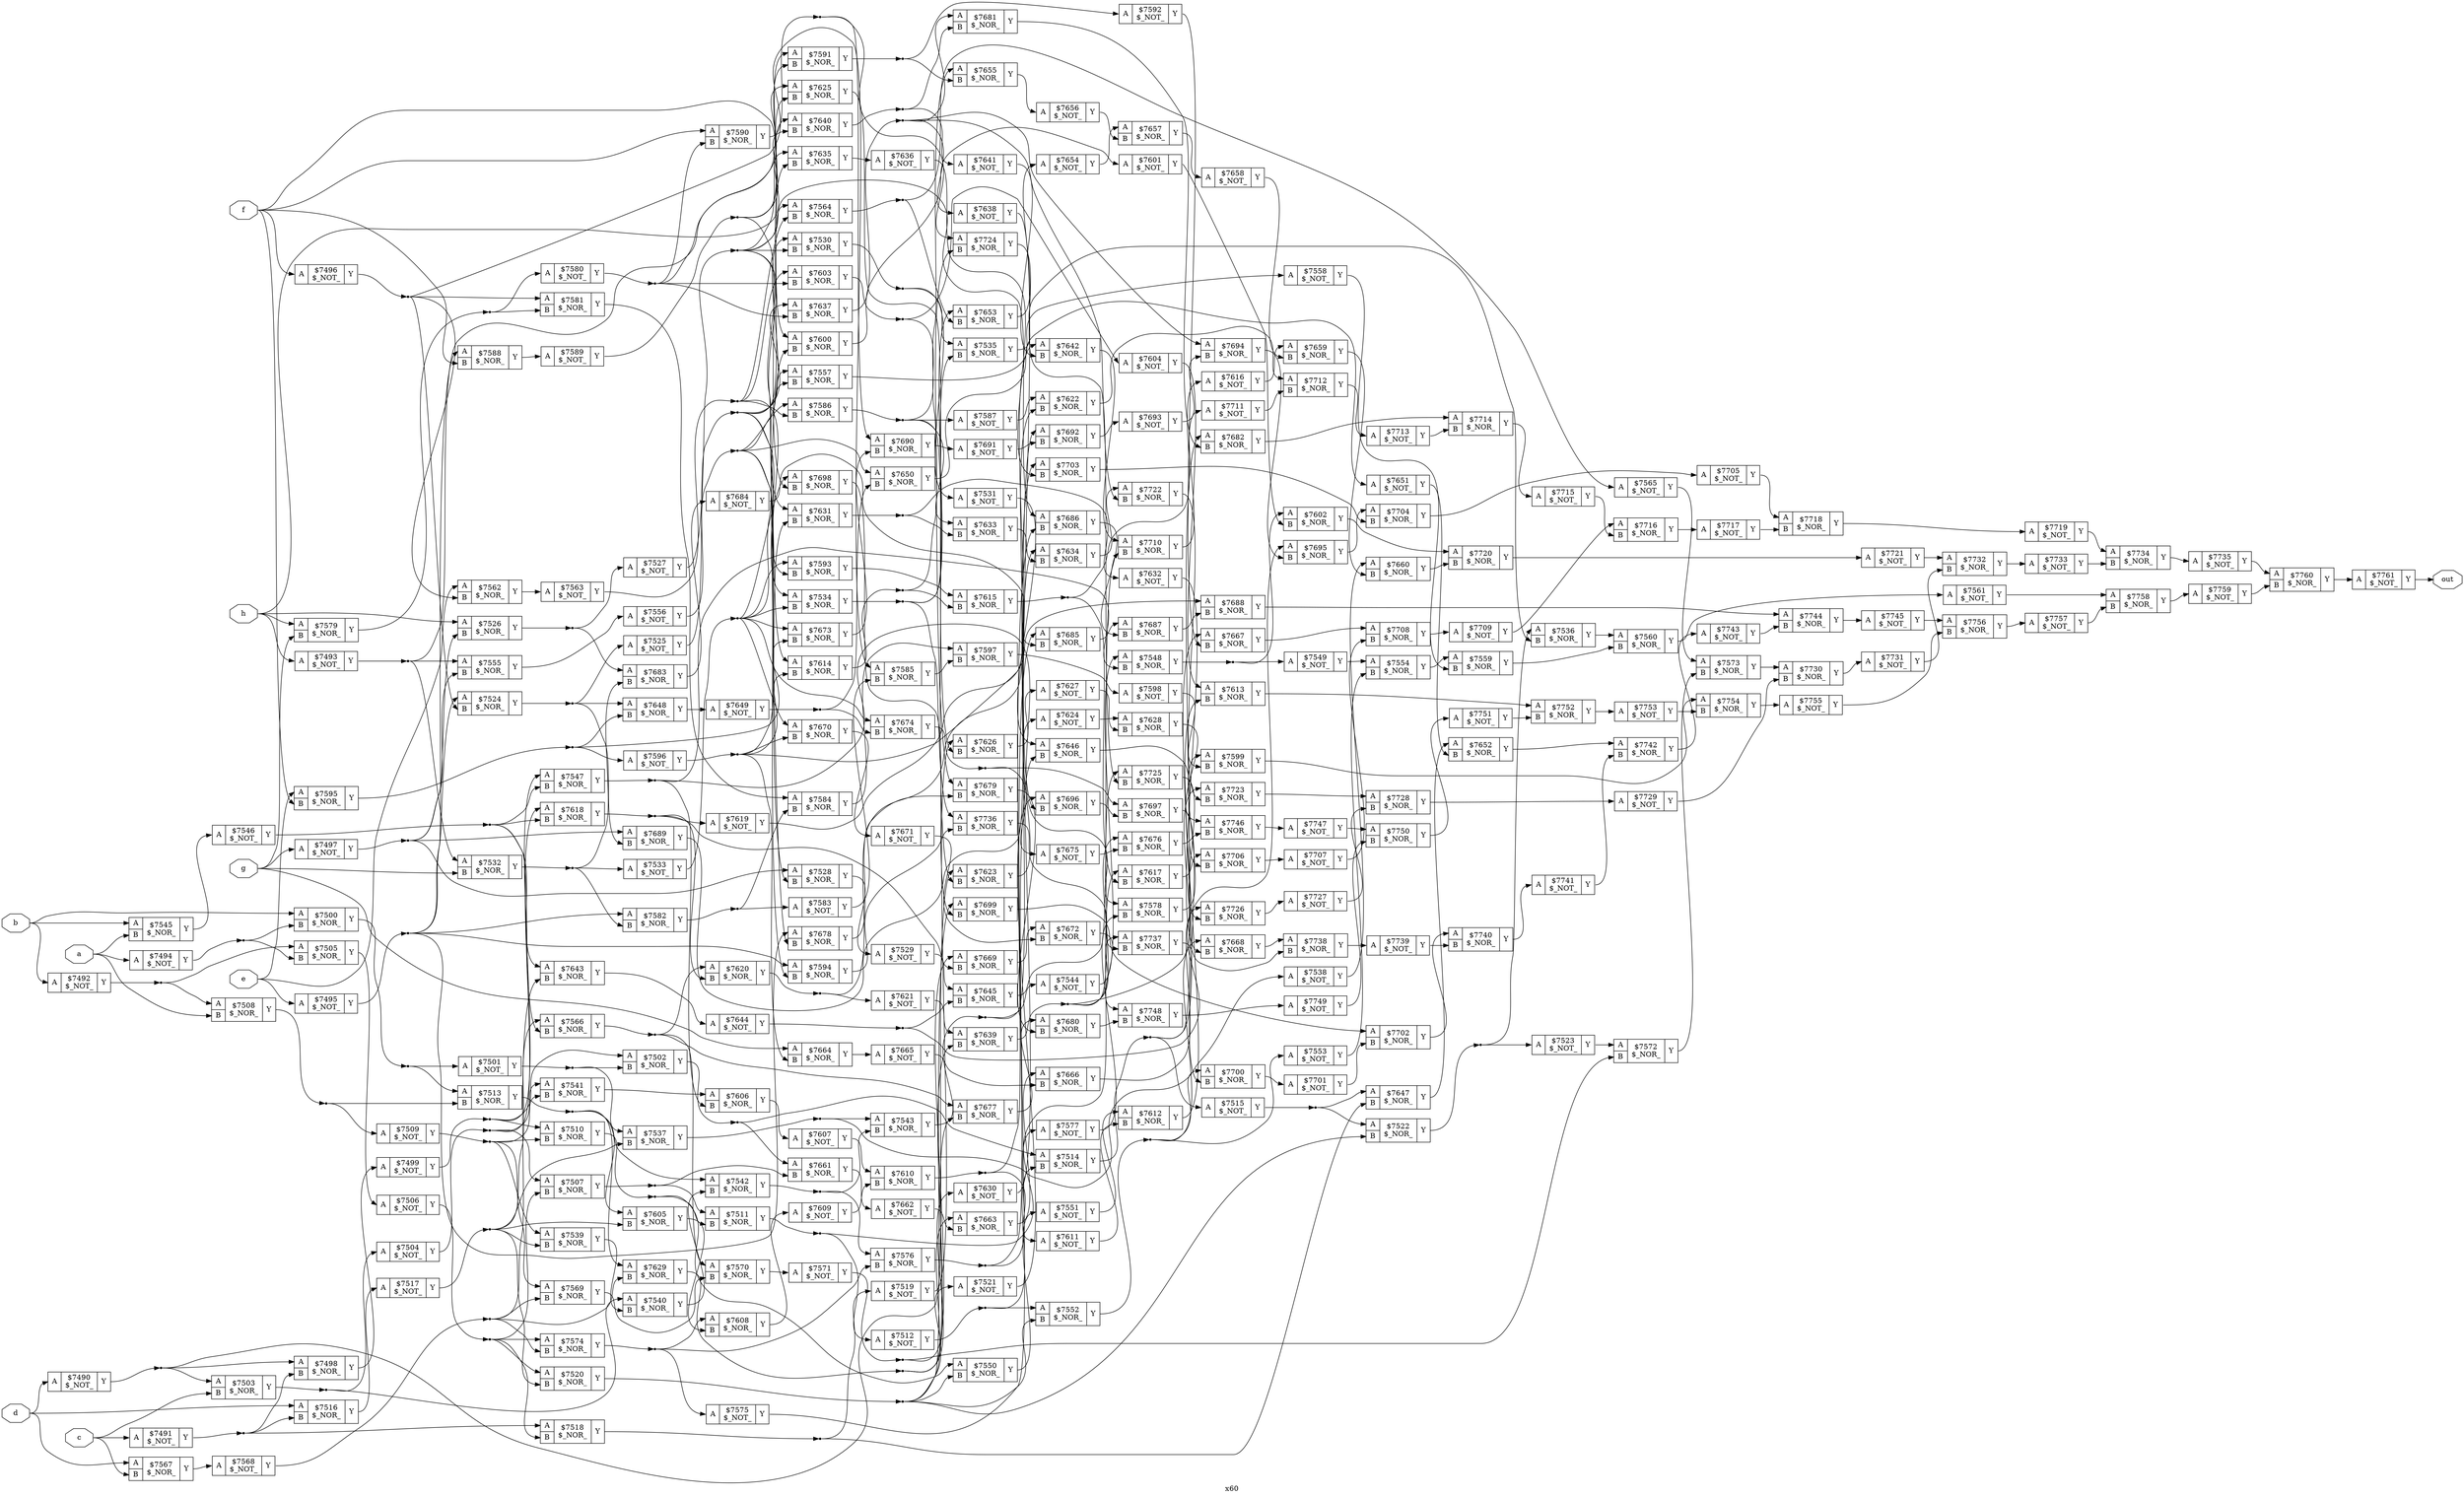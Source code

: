 digraph "x60" {
label="x60";
rankdir="LR";
remincross=true;
n272 [ shape=octagon, label="a", color="black", fontcolor="black" ];
n273 [ shape=octagon, label="b", color="black", fontcolor="black" ];
n274 [ shape=octagon, label="c", color="black", fontcolor="black" ];
n275 [ shape=octagon, label="d", color="black", fontcolor="black" ];
n276 [ shape=octagon, label="e", color="black", fontcolor="black" ];
n277 [ shape=octagon, label="f", color="black", fontcolor="black" ];
n278 [ shape=octagon, label="g", color="black", fontcolor="black" ];
n279 [ shape=octagon, label="h", color="black", fontcolor="black" ];
n280 [ shape=octagon, label="out", color="black", fontcolor="black" ];
c283 [ shape=record, label="{{<p281> A}|$7490\n$_NOT_|{<p282> Y}}" ];
c284 [ shape=record, label="{{<p281> A}|$7491\n$_NOT_|{<p282> Y}}" ];
c285 [ shape=record, label="{{<p281> A}|$7492\n$_NOT_|{<p282> Y}}" ];
c286 [ shape=record, label="{{<p281> A}|$7493\n$_NOT_|{<p282> Y}}" ];
c287 [ shape=record, label="{{<p281> A}|$7494\n$_NOT_|{<p282> Y}}" ];
c288 [ shape=record, label="{{<p281> A}|$7495\n$_NOT_|{<p282> Y}}" ];
c289 [ shape=record, label="{{<p281> A}|$7496\n$_NOT_|{<p282> Y}}" ];
c290 [ shape=record, label="{{<p281> A}|$7497\n$_NOT_|{<p282> Y}}" ];
c292 [ shape=record, label="{{<p281> A|<p291> B}|$7498\n$_NOR_|{<p282> Y}}" ];
c293 [ shape=record, label="{{<p281> A}|$7499\n$_NOT_|{<p282> Y}}" ];
c294 [ shape=record, label="{{<p281> A|<p291> B}|$7500\n$_NOR_|{<p282> Y}}" ];
c295 [ shape=record, label="{{<p281> A}|$7501\n$_NOT_|{<p282> Y}}" ];
c296 [ shape=record, label="{{<p281> A|<p291> B}|$7502\n$_NOR_|{<p282> Y}}" ];
c297 [ shape=record, label="{{<p281> A|<p291> B}|$7503\n$_NOR_|{<p282> Y}}" ];
c298 [ shape=record, label="{{<p281> A}|$7504\n$_NOT_|{<p282> Y}}" ];
c299 [ shape=record, label="{{<p281> A|<p291> B}|$7505\n$_NOR_|{<p282> Y}}" ];
c300 [ shape=record, label="{{<p281> A}|$7506\n$_NOT_|{<p282> Y}}" ];
c301 [ shape=record, label="{{<p281> A|<p291> B}|$7507\n$_NOR_|{<p282> Y}}" ];
c302 [ shape=record, label="{{<p281> A|<p291> B}|$7508\n$_NOR_|{<p282> Y}}" ];
c303 [ shape=record, label="{{<p281> A}|$7509\n$_NOT_|{<p282> Y}}" ];
c304 [ shape=record, label="{{<p281> A|<p291> B}|$7510\n$_NOR_|{<p282> Y}}" ];
c305 [ shape=record, label="{{<p281> A|<p291> B}|$7511\n$_NOR_|{<p282> Y}}" ];
c306 [ shape=record, label="{{<p281> A}|$7512\n$_NOT_|{<p282> Y}}" ];
c307 [ shape=record, label="{{<p281> A|<p291> B}|$7513\n$_NOR_|{<p282> Y}}" ];
c308 [ shape=record, label="{{<p281> A|<p291> B}|$7514\n$_NOR_|{<p282> Y}}" ];
c309 [ shape=record, label="{{<p281> A}|$7515\n$_NOT_|{<p282> Y}}" ];
c310 [ shape=record, label="{{<p281> A|<p291> B}|$7516\n$_NOR_|{<p282> Y}}" ];
c311 [ shape=record, label="{{<p281> A}|$7517\n$_NOT_|{<p282> Y}}" ];
c312 [ shape=record, label="{{<p281> A|<p291> B}|$7518\n$_NOR_|{<p282> Y}}" ];
c313 [ shape=record, label="{{<p281> A}|$7519\n$_NOT_|{<p282> Y}}" ];
c314 [ shape=record, label="{{<p281> A|<p291> B}|$7520\n$_NOR_|{<p282> Y}}" ];
c315 [ shape=record, label="{{<p281> A}|$7521\n$_NOT_|{<p282> Y}}" ];
c316 [ shape=record, label="{{<p281> A|<p291> B}|$7522\n$_NOR_|{<p282> Y}}" ];
c317 [ shape=record, label="{{<p281> A}|$7523\n$_NOT_|{<p282> Y}}" ];
c318 [ shape=record, label="{{<p281> A|<p291> B}|$7524\n$_NOR_|{<p282> Y}}" ];
c319 [ shape=record, label="{{<p281> A}|$7525\n$_NOT_|{<p282> Y}}" ];
c320 [ shape=record, label="{{<p281> A|<p291> B}|$7526\n$_NOR_|{<p282> Y}}" ];
c321 [ shape=record, label="{{<p281> A}|$7527\n$_NOT_|{<p282> Y}}" ];
c322 [ shape=record, label="{{<p281> A|<p291> B}|$7528\n$_NOR_|{<p282> Y}}" ];
c323 [ shape=record, label="{{<p281> A}|$7529\n$_NOT_|{<p282> Y}}" ];
c324 [ shape=record, label="{{<p281> A|<p291> B}|$7530\n$_NOR_|{<p282> Y}}" ];
c325 [ shape=record, label="{{<p281> A}|$7531\n$_NOT_|{<p282> Y}}" ];
c326 [ shape=record, label="{{<p281> A|<p291> B}|$7532\n$_NOR_|{<p282> Y}}" ];
c327 [ shape=record, label="{{<p281> A}|$7533\n$_NOT_|{<p282> Y}}" ];
c328 [ shape=record, label="{{<p281> A|<p291> B}|$7534\n$_NOR_|{<p282> Y}}" ];
c329 [ shape=record, label="{{<p281> A|<p291> B}|$7535\n$_NOR_|{<p282> Y}}" ];
c330 [ shape=record, label="{{<p281> A|<p291> B}|$7536\n$_NOR_|{<p282> Y}}" ];
c331 [ shape=record, label="{{<p281> A|<p291> B}|$7537\n$_NOR_|{<p282> Y}}" ];
c332 [ shape=record, label="{{<p281> A}|$7538\n$_NOT_|{<p282> Y}}" ];
c333 [ shape=record, label="{{<p281> A|<p291> B}|$7539\n$_NOR_|{<p282> Y}}" ];
c334 [ shape=record, label="{{<p281> A|<p291> B}|$7540\n$_NOR_|{<p282> Y}}" ];
c335 [ shape=record, label="{{<p281> A|<p291> B}|$7541\n$_NOR_|{<p282> Y}}" ];
c336 [ shape=record, label="{{<p281> A|<p291> B}|$7542\n$_NOR_|{<p282> Y}}" ];
c337 [ shape=record, label="{{<p281> A|<p291> B}|$7543\n$_NOR_|{<p282> Y}}" ];
c338 [ shape=record, label="{{<p281> A}|$7544\n$_NOT_|{<p282> Y}}" ];
c339 [ shape=record, label="{{<p281> A|<p291> B}|$7545\n$_NOR_|{<p282> Y}}" ];
c340 [ shape=record, label="{{<p281> A}|$7546\n$_NOT_|{<p282> Y}}" ];
c341 [ shape=record, label="{{<p281> A|<p291> B}|$7547\n$_NOR_|{<p282> Y}}" ];
c342 [ shape=record, label="{{<p281> A|<p291> B}|$7548\n$_NOR_|{<p282> Y}}" ];
c343 [ shape=record, label="{{<p281> A}|$7549\n$_NOT_|{<p282> Y}}" ];
c344 [ shape=record, label="{{<p281> A|<p291> B}|$7550\n$_NOR_|{<p282> Y}}" ];
c345 [ shape=record, label="{{<p281> A}|$7551\n$_NOT_|{<p282> Y}}" ];
c346 [ shape=record, label="{{<p281> A|<p291> B}|$7552\n$_NOR_|{<p282> Y}}" ];
c347 [ shape=record, label="{{<p281> A}|$7553\n$_NOT_|{<p282> Y}}" ];
c348 [ shape=record, label="{{<p281> A|<p291> B}|$7554\n$_NOR_|{<p282> Y}}" ];
c349 [ shape=record, label="{{<p281> A|<p291> B}|$7555\n$_NOR_|{<p282> Y}}" ];
c350 [ shape=record, label="{{<p281> A}|$7556\n$_NOT_|{<p282> Y}}" ];
c351 [ shape=record, label="{{<p281> A|<p291> B}|$7557\n$_NOR_|{<p282> Y}}" ];
c352 [ shape=record, label="{{<p281> A}|$7558\n$_NOT_|{<p282> Y}}" ];
c353 [ shape=record, label="{{<p281> A|<p291> B}|$7559\n$_NOR_|{<p282> Y}}" ];
c354 [ shape=record, label="{{<p281> A|<p291> B}|$7560\n$_NOR_|{<p282> Y}}" ];
c355 [ shape=record, label="{{<p281> A}|$7561\n$_NOT_|{<p282> Y}}" ];
c356 [ shape=record, label="{{<p281> A|<p291> B}|$7562\n$_NOR_|{<p282> Y}}" ];
c357 [ shape=record, label="{{<p281> A}|$7563\n$_NOT_|{<p282> Y}}" ];
c358 [ shape=record, label="{{<p281> A|<p291> B}|$7564\n$_NOR_|{<p282> Y}}" ];
c359 [ shape=record, label="{{<p281> A}|$7565\n$_NOT_|{<p282> Y}}" ];
c360 [ shape=record, label="{{<p281> A|<p291> B}|$7566\n$_NOR_|{<p282> Y}}" ];
c361 [ shape=record, label="{{<p281> A|<p291> B}|$7567\n$_NOR_|{<p282> Y}}" ];
c362 [ shape=record, label="{{<p281> A}|$7568\n$_NOT_|{<p282> Y}}" ];
c363 [ shape=record, label="{{<p281> A|<p291> B}|$7569\n$_NOR_|{<p282> Y}}" ];
c364 [ shape=record, label="{{<p281> A|<p291> B}|$7570\n$_NOR_|{<p282> Y}}" ];
c365 [ shape=record, label="{{<p281> A}|$7571\n$_NOT_|{<p282> Y}}" ];
c366 [ shape=record, label="{{<p281> A|<p291> B}|$7572\n$_NOR_|{<p282> Y}}" ];
c367 [ shape=record, label="{{<p281> A|<p291> B}|$7573\n$_NOR_|{<p282> Y}}" ];
c368 [ shape=record, label="{{<p281> A|<p291> B}|$7574\n$_NOR_|{<p282> Y}}" ];
c369 [ shape=record, label="{{<p281> A}|$7575\n$_NOT_|{<p282> Y}}" ];
c370 [ shape=record, label="{{<p281> A|<p291> B}|$7576\n$_NOR_|{<p282> Y}}" ];
c371 [ shape=record, label="{{<p281> A}|$7577\n$_NOT_|{<p282> Y}}" ];
c372 [ shape=record, label="{{<p281> A|<p291> B}|$7578\n$_NOR_|{<p282> Y}}" ];
c373 [ shape=record, label="{{<p281> A|<p291> B}|$7579\n$_NOR_|{<p282> Y}}" ];
c374 [ shape=record, label="{{<p281> A}|$7580\n$_NOT_|{<p282> Y}}" ];
c375 [ shape=record, label="{{<p281> A|<p291> B}|$7581\n$_NOR_|{<p282> Y}}" ];
c376 [ shape=record, label="{{<p281> A|<p291> B}|$7582\n$_NOR_|{<p282> Y}}" ];
c377 [ shape=record, label="{{<p281> A}|$7583\n$_NOT_|{<p282> Y}}" ];
c378 [ shape=record, label="{{<p281> A|<p291> B}|$7584\n$_NOR_|{<p282> Y}}" ];
c379 [ shape=record, label="{{<p281> A|<p291> B}|$7585\n$_NOR_|{<p282> Y}}" ];
c380 [ shape=record, label="{{<p281> A|<p291> B}|$7586\n$_NOR_|{<p282> Y}}" ];
c381 [ shape=record, label="{{<p281> A}|$7587\n$_NOT_|{<p282> Y}}" ];
c382 [ shape=record, label="{{<p281> A|<p291> B}|$7588\n$_NOR_|{<p282> Y}}" ];
c383 [ shape=record, label="{{<p281> A}|$7589\n$_NOT_|{<p282> Y}}" ];
c384 [ shape=record, label="{{<p281> A|<p291> B}|$7590\n$_NOR_|{<p282> Y}}" ];
c385 [ shape=record, label="{{<p281> A|<p291> B}|$7591\n$_NOR_|{<p282> Y}}" ];
c386 [ shape=record, label="{{<p281> A}|$7592\n$_NOT_|{<p282> Y}}" ];
c387 [ shape=record, label="{{<p281> A|<p291> B}|$7593\n$_NOR_|{<p282> Y}}" ];
c388 [ shape=record, label="{{<p281> A|<p291> B}|$7594\n$_NOR_|{<p282> Y}}" ];
c389 [ shape=record, label="{{<p281> A|<p291> B}|$7595\n$_NOR_|{<p282> Y}}" ];
c390 [ shape=record, label="{{<p281> A}|$7596\n$_NOT_|{<p282> Y}}" ];
c391 [ shape=record, label="{{<p281> A|<p291> B}|$7597\n$_NOR_|{<p282> Y}}" ];
c392 [ shape=record, label="{{<p281> A}|$7598\n$_NOT_|{<p282> Y}}" ];
c393 [ shape=record, label="{{<p281> A|<p291> B}|$7599\n$_NOR_|{<p282> Y}}" ];
c394 [ shape=record, label="{{<p281> A|<p291> B}|$7600\n$_NOR_|{<p282> Y}}" ];
c395 [ shape=record, label="{{<p281> A}|$7601\n$_NOT_|{<p282> Y}}" ];
c396 [ shape=record, label="{{<p281> A|<p291> B}|$7602\n$_NOR_|{<p282> Y}}" ];
c397 [ shape=record, label="{{<p281> A|<p291> B}|$7603\n$_NOR_|{<p282> Y}}" ];
c398 [ shape=record, label="{{<p281> A}|$7604\n$_NOT_|{<p282> Y}}" ];
c399 [ shape=record, label="{{<p281> A|<p291> B}|$7605\n$_NOR_|{<p282> Y}}" ];
c400 [ shape=record, label="{{<p281> A|<p291> B}|$7606\n$_NOR_|{<p282> Y}}" ];
c401 [ shape=record, label="{{<p281> A}|$7607\n$_NOT_|{<p282> Y}}" ];
c402 [ shape=record, label="{{<p281> A|<p291> B}|$7608\n$_NOR_|{<p282> Y}}" ];
c403 [ shape=record, label="{{<p281> A}|$7609\n$_NOT_|{<p282> Y}}" ];
c404 [ shape=record, label="{{<p281> A|<p291> B}|$7610\n$_NOR_|{<p282> Y}}" ];
c405 [ shape=record, label="{{<p281> A}|$7611\n$_NOT_|{<p282> Y}}" ];
c406 [ shape=record, label="{{<p281> A|<p291> B}|$7612\n$_NOR_|{<p282> Y}}" ];
c407 [ shape=record, label="{{<p281> A|<p291> B}|$7613\n$_NOR_|{<p282> Y}}" ];
c408 [ shape=record, label="{{<p281> A|<p291> B}|$7614\n$_NOR_|{<p282> Y}}" ];
c409 [ shape=record, label="{{<p281> A|<p291> B}|$7615\n$_NOR_|{<p282> Y}}" ];
c410 [ shape=record, label="{{<p281> A}|$7616\n$_NOT_|{<p282> Y}}" ];
c411 [ shape=record, label="{{<p281> A|<p291> B}|$7617\n$_NOR_|{<p282> Y}}" ];
c412 [ shape=record, label="{{<p281> A|<p291> B}|$7618\n$_NOR_|{<p282> Y}}" ];
c413 [ shape=record, label="{{<p281> A}|$7619\n$_NOT_|{<p282> Y}}" ];
c414 [ shape=record, label="{{<p281> A|<p291> B}|$7620\n$_NOR_|{<p282> Y}}" ];
c415 [ shape=record, label="{{<p281> A}|$7621\n$_NOT_|{<p282> Y}}" ];
c416 [ shape=record, label="{{<p281> A|<p291> B}|$7622\n$_NOR_|{<p282> Y}}" ];
c417 [ shape=record, label="{{<p281> A|<p291> B}|$7623\n$_NOR_|{<p282> Y}}" ];
c418 [ shape=record, label="{{<p281> A}|$7624\n$_NOT_|{<p282> Y}}" ];
c419 [ shape=record, label="{{<p281> A|<p291> B}|$7625\n$_NOR_|{<p282> Y}}" ];
c420 [ shape=record, label="{{<p281> A|<p291> B}|$7626\n$_NOR_|{<p282> Y}}" ];
c421 [ shape=record, label="{{<p281> A}|$7627\n$_NOT_|{<p282> Y}}" ];
c422 [ shape=record, label="{{<p281> A|<p291> B}|$7628\n$_NOR_|{<p282> Y}}" ];
c423 [ shape=record, label="{{<p281> A|<p291> B}|$7629\n$_NOR_|{<p282> Y}}" ];
c424 [ shape=record, label="{{<p281> A}|$7630\n$_NOT_|{<p282> Y}}" ];
c425 [ shape=record, label="{{<p281> A|<p291> B}|$7631\n$_NOR_|{<p282> Y}}" ];
c426 [ shape=record, label="{{<p281> A}|$7632\n$_NOT_|{<p282> Y}}" ];
c427 [ shape=record, label="{{<p281> A|<p291> B}|$7633\n$_NOR_|{<p282> Y}}" ];
c428 [ shape=record, label="{{<p281> A|<p291> B}|$7634\n$_NOR_|{<p282> Y}}" ];
c429 [ shape=record, label="{{<p281> A|<p291> B}|$7635\n$_NOR_|{<p282> Y}}" ];
c430 [ shape=record, label="{{<p281> A}|$7636\n$_NOT_|{<p282> Y}}" ];
c431 [ shape=record, label="{{<p281> A|<p291> B}|$7637\n$_NOR_|{<p282> Y}}" ];
c432 [ shape=record, label="{{<p281> A}|$7638\n$_NOT_|{<p282> Y}}" ];
c433 [ shape=record, label="{{<p281> A|<p291> B}|$7639\n$_NOR_|{<p282> Y}}" ];
c434 [ shape=record, label="{{<p281> A|<p291> B}|$7640\n$_NOR_|{<p282> Y}}" ];
c435 [ shape=record, label="{{<p281> A}|$7641\n$_NOT_|{<p282> Y}}" ];
c436 [ shape=record, label="{{<p281> A|<p291> B}|$7642\n$_NOR_|{<p282> Y}}" ];
c437 [ shape=record, label="{{<p281> A|<p291> B}|$7643\n$_NOR_|{<p282> Y}}" ];
c438 [ shape=record, label="{{<p281> A}|$7644\n$_NOT_|{<p282> Y}}" ];
c439 [ shape=record, label="{{<p281> A|<p291> B}|$7645\n$_NOR_|{<p282> Y}}" ];
c440 [ shape=record, label="{{<p281> A|<p291> B}|$7646\n$_NOR_|{<p282> Y}}" ];
c441 [ shape=record, label="{{<p281> A|<p291> B}|$7647\n$_NOR_|{<p282> Y}}" ];
c442 [ shape=record, label="{{<p281> A|<p291> B}|$7648\n$_NOR_|{<p282> Y}}" ];
c443 [ shape=record, label="{{<p281> A}|$7649\n$_NOT_|{<p282> Y}}" ];
c444 [ shape=record, label="{{<p281> A|<p291> B}|$7650\n$_NOR_|{<p282> Y}}" ];
c445 [ shape=record, label="{{<p281> A}|$7651\n$_NOT_|{<p282> Y}}" ];
c446 [ shape=record, label="{{<p281> A|<p291> B}|$7652\n$_NOR_|{<p282> Y}}" ];
c447 [ shape=record, label="{{<p281> A|<p291> B}|$7653\n$_NOR_|{<p282> Y}}" ];
c448 [ shape=record, label="{{<p281> A}|$7654\n$_NOT_|{<p282> Y}}" ];
c449 [ shape=record, label="{{<p281> A|<p291> B}|$7655\n$_NOR_|{<p282> Y}}" ];
c450 [ shape=record, label="{{<p281> A}|$7656\n$_NOT_|{<p282> Y}}" ];
c451 [ shape=record, label="{{<p281> A|<p291> B}|$7657\n$_NOR_|{<p282> Y}}" ];
c452 [ shape=record, label="{{<p281> A}|$7658\n$_NOT_|{<p282> Y}}" ];
c453 [ shape=record, label="{{<p281> A|<p291> B}|$7659\n$_NOR_|{<p282> Y}}" ];
c454 [ shape=record, label="{{<p281> A|<p291> B}|$7660\n$_NOR_|{<p282> Y}}" ];
c455 [ shape=record, label="{{<p281> A|<p291> B}|$7661\n$_NOR_|{<p282> Y}}" ];
c456 [ shape=record, label="{{<p281> A}|$7662\n$_NOT_|{<p282> Y}}" ];
c457 [ shape=record, label="{{<p281> A|<p291> B}|$7663\n$_NOR_|{<p282> Y}}" ];
c458 [ shape=record, label="{{<p281> A|<p291> B}|$7664\n$_NOR_|{<p282> Y}}" ];
c459 [ shape=record, label="{{<p281> A}|$7665\n$_NOT_|{<p282> Y}}" ];
c460 [ shape=record, label="{{<p281> A|<p291> B}|$7666\n$_NOR_|{<p282> Y}}" ];
c461 [ shape=record, label="{{<p281> A|<p291> B}|$7667\n$_NOR_|{<p282> Y}}" ];
c462 [ shape=record, label="{{<p281> A|<p291> B}|$7668\n$_NOR_|{<p282> Y}}" ];
c463 [ shape=record, label="{{<p281> A|<p291> B}|$7669\n$_NOR_|{<p282> Y}}" ];
c464 [ shape=record, label="{{<p281> A|<p291> B}|$7670\n$_NOR_|{<p282> Y}}" ];
c465 [ shape=record, label="{{<p281> A}|$7671\n$_NOT_|{<p282> Y}}" ];
c466 [ shape=record, label="{{<p281> A|<p291> B}|$7672\n$_NOR_|{<p282> Y}}" ];
c467 [ shape=record, label="{{<p281> A|<p291> B}|$7673\n$_NOR_|{<p282> Y}}" ];
c468 [ shape=record, label="{{<p281> A|<p291> B}|$7674\n$_NOR_|{<p282> Y}}" ];
c469 [ shape=record, label="{{<p281> A}|$7675\n$_NOT_|{<p282> Y}}" ];
c470 [ shape=record, label="{{<p281> A|<p291> B}|$7676\n$_NOR_|{<p282> Y}}" ];
c471 [ shape=record, label="{{<p281> A|<p291> B}|$7677\n$_NOR_|{<p282> Y}}" ];
c472 [ shape=record, label="{{<p281> A|<p291> B}|$7678\n$_NOR_|{<p282> Y}}" ];
c473 [ shape=record, label="{{<p281> A|<p291> B}|$7679\n$_NOR_|{<p282> Y}}" ];
c474 [ shape=record, label="{{<p281> A|<p291> B}|$7680\n$_NOR_|{<p282> Y}}" ];
c475 [ shape=record, label="{{<p281> A|<p291> B}|$7681\n$_NOR_|{<p282> Y}}" ];
c476 [ shape=record, label="{{<p281> A|<p291> B}|$7682\n$_NOR_|{<p282> Y}}" ];
c477 [ shape=record, label="{{<p281> A|<p291> B}|$7683\n$_NOR_|{<p282> Y}}" ];
c478 [ shape=record, label="{{<p281> A}|$7684\n$_NOT_|{<p282> Y}}" ];
c479 [ shape=record, label="{{<p281> A|<p291> B}|$7685\n$_NOR_|{<p282> Y}}" ];
c480 [ shape=record, label="{{<p281> A|<p291> B}|$7686\n$_NOR_|{<p282> Y}}" ];
c481 [ shape=record, label="{{<p281> A|<p291> B}|$7687\n$_NOR_|{<p282> Y}}" ];
c482 [ shape=record, label="{{<p281> A|<p291> B}|$7688\n$_NOR_|{<p282> Y}}" ];
c483 [ shape=record, label="{{<p281> A|<p291> B}|$7689\n$_NOR_|{<p282> Y}}" ];
c484 [ shape=record, label="{{<p281> A|<p291> B}|$7690\n$_NOR_|{<p282> Y}}" ];
c485 [ shape=record, label="{{<p281> A}|$7691\n$_NOT_|{<p282> Y}}" ];
c486 [ shape=record, label="{{<p281> A|<p291> B}|$7692\n$_NOR_|{<p282> Y}}" ];
c487 [ shape=record, label="{{<p281> A}|$7693\n$_NOT_|{<p282> Y}}" ];
c488 [ shape=record, label="{{<p281> A|<p291> B}|$7694\n$_NOR_|{<p282> Y}}" ];
c489 [ shape=record, label="{{<p281> A|<p291> B}|$7695\n$_NOR_|{<p282> Y}}" ];
c490 [ shape=record, label="{{<p281> A|<p291> B}|$7696\n$_NOR_|{<p282> Y}}" ];
c491 [ shape=record, label="{{<p281> A|<p291> B}|$7697\n$_NOR_|{<p282> Y}}" ];
c492 [ shape=record, label="{{<p281> A|<p291> B}|$7698\n$_NOR_|{<p282> Y}}" ];
c493 [ shape=record, label="{{<p281> A|<p291> B}|$7699\n$_NOR_|{<p282> Y}}" ];
c494 [ shape=record, label="{{<p281> A|<p291> B}|$7700\n$_NOR_|{<p282> Y}}" ];
c495 [ shape=record, label="{{<p281> A}|$7701\n$_NOT_|{<p282> Y}}" ];
c496 [ shape=record, label="{{<p281> A|<p291> B}|$7702\n$_NOR_|{<p282> Y}}" ];
c497 [ shape=record, label="{{<p281> A|<p291> B}|$7703\n$_NOR_|{<p282> Y}}" ];
c498 [ shape=record, label="{{<p281> A|<p291> B}|$7704\n$_NOR_|{<p282> Y}}" ];
c499 [ shape=record, label="{{<p281> A}|$7705\n$_NOT_|{<p282> Y}}" ];
c500 [ shape=record, label="{{<p281> A|<p291> B}|$7706\n$_NOR_|{<p282> Y}}" ];
c501 [ shape=record, label="{{<p281> A}|$7707\n$_NOT_|{<p282> Y}}" ];
c502 [ shape=record, label="{{<p281> A|<p291> B}|$7708\n$_NOR_|{<p282> Y}}" ];
c503 [ shape=record, label="{{<p281> A}|$7709\n$_NOT_|{<p282> Y}}" ];
c504 [ shape=record, label="{{<p281> A|<p291> B}|$7710\n$_NOR_|{<p282> Y}}" ];
c505 [ shape=record, label="{{<p281> A}|$7711\n$_NOT_|{<p282> Y}}" ];
c506 [ shape=record, label="{{<p281> A|<p291> B}|$7712\n$_NOR_|{<p282> Y}}" ];
c507 [ shape=record, label="{{<p281> A}|$7713\n$_NOT_|{<p282> Y}}" ];
c508 [ shape=record, label="{{<p281> A|<p291> B}|$7714\n$_NOR_|{<p282> Y}}" ];
c509 [ shape=record, label="{{<p281> A}|$7715\n$_NOT_|{<p282> Y}}" ];
c510 [ shape=record, label="{{<p281> A|<p291> B}|$7716\n$_NOR_|{<p282> Y}}" ];
c511 [ shape=record, label="{{<p281> A}|$7717\n$_NOT_|{<p282> Y}}" ];
c512 [ shape=record, label="{{<p281> A|<p291> B}|$7718\n$_NOR_|{<p282> Y}}" ];
c513 [ shape=record, label="{{<p281> A}|$7719\n$_NOT_|{<p282> Y}}" ];
c514 [ shape=record, label="{{<p281> A|<p291> B}|$7720\n$_NOR_|{<p282> Y}}" ];
c515 [ shape=record, label="{{<p281> A}|$7721\n$_NOT_|{<p282> Y}}" ];
c516 [ shape=record, label="{{<p281> A|<p291> B}|$7722\n$_NOR_|{<p282> Y}}" ];
c517 [ shape=record, label="{{<p281> A|<p291> B}|$7723\n$_NOR_|{<p282> Y}}" ];
c518 [ shape=record, label="{{<p281> A|<p291> B}|$7724\n$_NOR_|{<p282> Y}}" ];
c519 [ shape=record, label="{{<p281> A|<p291> B}|$7725\n$_NOR_|{<p282> Y}}" ];
c520 [ shape=record, label="{{<p281> A|<p291> B}|$7726\n$_NOR_|{<p282> Y}}" ];
c521 [ shape=record, label="{{<p281> A}|$7727\n$_NOT_|{<p282> Y}}" ];
c522 [ shape=record, label="{{<p281> A|<p291> B}|$7728\n$_NOR_|{<p282> Y}}" ];
c523 [ shape=record, label="{{<p281> A}|$7729\n$_NOT_|{<p282> Y}}" ];
c524 [ shape=record, label="{{<p281> A|<p291> B}|$7730\n$_NOR_|{<p282> Y}}" ];
c525 [ shape=record, label="{{<p281> A}|$7731\n$_NOT_|{<p282> Y}}" ];
c526 [ shape=record, label="{{<p281> A|<p291> B}|$7732\n$_NOR_|{<p282> Y}}" ];
c527 [ shape=record, label="{{<p281> A}|$7733\n$_NOT_|{<p282> Y}}" ];
c528 [ shape=record, label="{{<p281> A|<p291> B}|$7734\n$_NOR_|{<p282> Y}}" ];
c529 [ shape=record, label="{{<p281> A}|$7735\n$_NOT_|{<p282> Y}}" ];
c530 [ shape=record, label="{{<p281> A|<p291> B}|$7736\n$_NOR_|{<p282> Y}}" ];
c531 [ shape=record, label="{{<p281> A|<p291> B}|$7737\n$_NOR_|{<p282> Y}}" ];
c532 [ shape=record, label="{{<p281> A|<p291> B}|$7738\n$_NOR_|{<p282> Y}}" ];
c533 [ shape=record, label="{{<p281> A}|$7739\n$_NOT_|{<p282> Y}}" ];
c534 [ shape=record, label="{{<p281> A|<p291> B}|$7740\n$_NOR_|{<p282> Y}}" ];
c535 [ shape=record, label="{{<p281> A}|$7741\n$_NOT_|{<p282> Y}}" ];
c536 [ shape=record, label="{{<p281> A|<p291> B}|$7742\n$_NOR_|{<p282> Y}}" ];
c537 [ shape=record, label="{{<p281> A}|$7743\n$_NOT_|{<p282> Y}}" ];
c538 [ shape=record, label="{{<p281> A|<p291> B}|$7744\n$_NOR_|{<p282> Y}}" ];
c539 [ shape=record, label="{{<p281> A}|$7745\n$_NOT_|{<p282> Y}}" ];
c540 [ shape=record, label="{{<p281> A|<p291> B}|$7746\n$_NOR_|{<p282> Y}}" ];
c541 [ shape=record, label="{{<p281> A}|$7747\n$_NOT_|{<p282> Y}}" ];
c542 [ shape=record, label="{{<p281> A|<p291> B}|$7748\n$_NOR_|{<p282> Y}}" ];
c543 [ shape=record, label="{{<p281> A}|$7749\n$_NOT_|{<p282> Y}}" ];
c544 [ shape=record, label="{{<p281> A|<p291> B}|$7750\n$_NOR_|{<p282> Y}}" ];
c545 [ shape=record, label="{{<p281> A}|$7751\n$_NOT_|{<p282> Y}}" ];
c546 [ shape=record, label="{{<p281> A|<p291> B}|$7752\n$_NOR_|{<p282> Y}}" ];
c547 [ shape=record, label="{{<p281> A}|$7753\n$_NOT_|{<p282> Y}}" ];
c548 [ shape=record, label="{{<p281> A|<p291> B}|$7754\n$_NOR_|{<p282> Y}}" ];
c549 [ shape=record, label="{{<p281> A}|$7755\n$_NOT_|{<p282> Y}}" ];
c550 [ shape=record, label="{{<p281> A|<p291> B}|$7756\n$_NOR_|{<p282> Y}}" ];
c551 [ shape=record, label="{{<p281> A}|$7757\n$_NOT_|{<p282> Y}}" ];
c552 [ shape=record, label="{{<p281> A|<p291> B}|$7758\n$_NOR_|{<p282> Y}}" ];
c553 [ shape=record, label="{{<p281> A}|$7759\n$_NOT_|{<p282> Y}}" ];
c554 [ shape=record, label="{{<p281> A|<p291> B}|$7760\n$_NOR_|{<p282> Y}}" ];
c555 [ shape=record, label="{{<p281> A}|$7761\n$_NOT_|{<p282> Y}}" ];
n1 [ shape=point ];
c374:p282:e -> n1:w [color="black", label=""];
n1:e -> c384:p291:w [color="black", label=""];
n1:e -> c385:p281:w [color="black", label=""];
n1:e -> c397:p291:w [color="black", label=""];
n1:e -> c431:p291:w [color="black", label=""];
n10 [ shape=point ];
c383:p282:e -> n10:w [color="black", label=""];
n10:e -> c385:p291:w [color="black", label=""];
n10:e -> c419:p291:w [color="black", label=""];
n10:e -> c434:p291:w [color="black", label=""];
n10:e -> c492:p291:w [color="black", label=""];
c464:p282:e -> c465:p281:w [color="black", label=""];
c465:p282:e -> c466:p291:w [color="black", label=""];
c466:p282:e -> c542:p281:w [color="black", label=""];
c467:p282:e -> c484:p291:w [color="black", label=""];
n104 [ shape=point ];
c468:p282:e -> n104:w [color="black", label=""];
n104:e -> c469:p281:w [color="black", label=""];
n104:e -> c491:p281:w [color="black", label=""];
c469:p282:e -> c470:p291:w [color="black", label=""];
c470:p282:e -> c540:p291:w [color="black", label=""];
c471:p282:e -> c474:p281:w [color="black", label=""];
c472:p282:e -> c473:p291:w [color="black", label=""];
c473:p282:e -> c474:p291:w [color="black", label=""];
n11 [ shape=point ];
c283:p282:e -> n11:w [color="black", label=""];
n11:e -> c292:p281:w [color="black", label=""];
n11:e -> c297:p281:w [color="black", label=""];
n11:e -> c417:p281:w [color="black", label=""];
n110 [ shape=point ];
c293:p282:e -> n110:w [color="black", label=""];
n110:e -> c296:p281:w [color="black", label=""];
n110:e -> c304:p281:w [color="black", label=""];
n110:e -> c341:p281:w [color="black", label=""];
c474:p282:e -> c542:p291:w [color="black", label=""];
c475:p282:e -> c476:p291:w [color="black", label=""];
c476:p282:e -> c508:p281:w [color="black", label=""];
c477:p282:e -> c478:p281:w [color="black", label=""];
c478:p282:e -> c479:p291:w [color="black", label=""];
c479:p282:e -> c481:p281:w [color="black", label=""];
c480:p282:e -> c481:p291:w [color="black", label=""];
c481:p282:e -> c482:p291:w [color="black", label=""];
c482:p282:e -> c538:p281:w [color="black", label=""];
n12 [ shape=point ];
c384:p282:e -> n12:w [color="black", label=""];
n12:e -> c484:p281:w [color="black", label=""];
n12:e -> c518:p281:w [color="black", label=""];
c483:p282:e -> c486:p281:w [color="black", label=""];
n121 [ shape=point ];
c294:p282:e -> n121:w [color="black", label=""];
n121:e -> c295:p281:w [color="black", label=""];
n121:e -> c307:p281:w [color="black", label=""];
c484:p282:e -> c485:p281:w [color="black", label=""];
c485:p282:e -> c486:p291:w [color="black", label=""];
c486:p282:e -> c487:p281:w [color="black", label=""];
c487:p282:e -> c488:p291:w [color="black", label=""];
c488:p282:e -> c489:p291:w [color="black", label=""];
c489:p282:e -> c498:p281:w [color="black", label=""];
c490:p282:e -> c491:p291:w [color="black", label=""];
c491:p282:e -> c494:p291:w [color="black", label=""];
n13 [ shape=point ];
c385:p282:e -> n13:w [color="black", label=""];
n13:e -> c386:p281:w [color="black", label=""];
n13:e -> c449:p291:w [color="black", label=""];
c492:p282:e -> c493:p291:w [color="black", label=""];
c493:p282:e -> c496:p281:w [color="black", label=""];
n132 [ shape=point ];
c295:p282:e -> n132:w [color="black", label=""];
n132:e -> c296:p291:w [color="black", label=""];
n132:e -> c331:p281:w [color="black", label=""];
c494:p282:e -> c495:p281:w [color="black", label=""];
c495:p282:e -> c496:p291:w [color="black", label=""];
c496:p282:e -> c534:p281:w [color="black", label=""];
c497:p282:e -> c498:p291:w [color="black", label=""];
c498:p282:e -> c499:p281:w [color="black", label=""];
c499:p282:e -> c512:p281:w [color="black", label=""];
c500:p282:e -> c501:p281:w [color="black", label=""];
c386:p282:e -> c461:p291:w [color="black", label=""];
c501:p282:e -> c502:p291:w [color="black", label=""];
c502:p282:e -> c503:p281:w [color="black", label=""];
c503:p282:e -> c510:p281:w [color="black", label=""];
n143 [ shape=point ];
c296:p282:e -> n143:w [color="black", label=""];
n143:e -> c308:p281:w [color="black", label=""];
n143:e -> c455:p281:w [color="black", label=""];
c504:p282:e -> c505:p281:w [color="black", label=""];
c505:p282:e -> c506:p291:w [color="black", label=""];
c506:p282:e -> c507:p281:w [color="black", label=""];
c507:p282:e -> c508:p291:w [color="black", label=""];
c508:p282:e -> c509:p281:w [color="black", label=""];
c509:p282:e -> c510:p291:w [color="black", label=""];
c387:p282:e -> c409:p281:w [color="black", label=""];
c510:p282:e -> c511:p281:w [color="black", label=""];
c511:p282:e -> c512:p291:w [color="black", label=""];
c512:p282:e -> c513:p281:w [color="black", label=""];
c513:p282:e -> c528:p281:w [color="black", label=""];
n154 [ shape=point ];
c297:p282:e -> n154:w [color="black", label=""];
n154:e -> c298:p281:w [color="black", label=""];
n154:e -> c334:p281:w [color="black", label=""];
c514:p282:e -> c515:p281:w [color="black", label=""];
c515:p282:e -> c526:p281:w [color="black", label=""];
c516:p282:e -> c517:p291:w [color="black", label=""];
c517:p282:e -> c522:p281:w [color="black", label=""];
c518:p282:e -> c519:p291:w [color="black", label=""];
c388:p282:e -> c530:p291:w [color="black", label=""];
c519:p282:e -> c520:p291:w [color="black", label=""];
c520:p282:e -> c521:p281:w [color="black", label=""];
c521:p282:e -> c522:p291:w [color="black", label=""];
c522:p282:e -> c523:p281:w [color="black", label=""];
c523:p282:e -> c524:p291:w [color="black", label=""];
n165 [ shape=point ];
c298:p282:e -> n165:w [color="black", label=""];
n165:e -> c301:p281:w [color="black", label=""];
n165:e -> c335:p281:w [color="black", label=""];
n165:e -> c412:p281:w [color="black", label=""];
c524:p282:e -> c525:p281:w [color="black", label=""];
c525:p282:e -> c526:p291:w [color="black", label=""];
c526:p282:e -> c527:p281:w [color="black", label=""];
c527:p282:e -> c528:p291:w [color="black", label=""];
n17 [ shape=point ];
c389:p282:e -> n17:w [color="black", label=""];
n17:e -> c390:p281:w [color="black", label=""];
n17:e -> c442:p291:w [color="black", label=""];
n17:e -> c467:p291:w [color="black", label=""];
c528:p282:e -> c529:p281:w [color="black", label=""];
c529:p282:e -> c554:p281:w [color="black", label=""];
c530:p282:e -> c531:p291:w [color="black", label=""];
c531:p282:e -> c532:p291:w [color="black", label=""];
c532:p282:e -> c533:p281:w [color="black", label=""];
c533:p282:e -> c534:p291:w [color="black", label=""];
c299:p282:e -> c300:p281:w [color="black", label=""];
c534:p282:e -> c535:p281:w [color="black", label=""];
c535:p282:e -> c536:p291:w [color="black", label=""];
c536:p282:e -> c537:p281:w [color="black", label=""];
n18 [ shape=point ];
c390:p282:e -> n18:w [color="black", label=""];
n18:e -> c408:p291:w [color="black", label=""];
n18:e -> c425:p291:w [color="black", label=""];
n18:e -> c458:p291:w [color="black", label=""];
n18:e -> c464:p291:w [color="black", label=""];
n18:e -> c482:p281:w [color="black", label=""];
c537:p282:e -> c538:p291:w [color="black", label=""];
c538:p282:e -> c539:p281:w [color="black", label=""];
c539:p282:e -> c550:p281:w [color="black", label=""];
c540:p282:e -> c541:p281:w [color="black", label=""];
c541:p282:e -> c544:p281:w [color="black", label=""];
c542:p282:e -> c543:p281:w [color="black", label=""];
c543:p282:e -> c544:p291:w [color="black", label=""];
n187 [ shape=point ];
c300:p282:e -> n187:w [color="black", label=""];
n187:e -> c301:p291:w [color="black", label=""];
n187:e -> c312:p291:w [color="black", label=""];
n187:e -> c314:p281:w [color="black", label=""];
n187:e -> c368:p281:w [color="black", label=""];
c544:p282:e -> c545:p281:w [color="black", label=""];
c545:p282:e -> c546:p291:w [color="black", label=""];
c391:p282:e -> c392:p281:w [color="black", label=""];
c546:p282:e -> c547:p281:w [color="black", label=""];
c547:p282:e -> c548:p291:w [color="black", label=""];
c548:p282:e -> c549:p281:w [color="black", label=""];
c549:p282:e -> c550:p291:w [color="black", label=""];
c550:p282:e -> c551:p281:w [color="black", label=""];
c551:p282:e -> c552:p291:w [color="black", label=""];
c552:p282:e -> c553:p281:w [color="black", label=""];
c553:p282:e -> c554:p291:w [color="black", label=""];
n198 [ shape=point ];
c301:p282:e -> n198:w [color="black", label=""];
n198:e -> c305:p281:w [color="black", label=""];
n198:e -> c455:p291:w [color="black", label=""];
c554:p282:e -> c555:p281:w [color="black", label=""];
c375:p282:e -> c378:p281:w [color="black", label=""];
c392:p282:e -> c393:p291:w [color="black", label=""];
n200 [ shape=point ];
c302:p282:e -> n200:w [color="black", label=""];
n200:e -> c303:p281:w [color="black", label=""];
n200:e -> c307:p291:w [color="black", label=""];
n201 [ shape=point ];
c303:p282:e -> n201:w [color="black", label=""];
n201:e -> c304:p291:w [color="black", label=""];
n201:e -> c333:p281:w [color="black", label=""];
n201:e -> c335:p291:w [color="black", label=""];
n201:e -> c363:p281:w [color="black", label=""];
n202 [ shape=point ];
c304:p282:e -> n202:w [color="black", label=""];
n202:e -> c305:p291:w [color="black", label=""];
n202:e -> c344:p281:w [color="black", label=""];
n203 [ shape=point ];
c305:p282:e -> n203:w [color="black", label=""];
n203:e -> c306:p281:w [color="black", label=""];
n203:e -> c411:p281:w [color="black", label=""];
n204 [ shape=point ];
c306:p282:e -> n204:w [color="black", label=""];
n204:e -> c308:p291:w [color="black", label=""];
n204:e -> c346:p281:w [color="black", label=""];
n205 [ shape=point ];
c307:p282:e -> n205:w [color="black", label=""];
n205:e -> c336:p281:w [color="black", label=""];
n205:e -> c399:p281:w [color="black", label=""];
n205:e -> c423:p281:w [color="black", label=""];
n206 [ shape=point ];
c308:p282:e -> n206:w [color="black", label=""];
n206:e -> c309:p281:w [color="black", label=""];
n206:e -> c461:p281:w [color="black", label=""];
n206:e -> c476:p281:w [color="black", label=""];
n207 [ shape=point ];
c309:p282:e -> n207:w [color="black", label=""];
n207:e -> c316:p281:w [color="black", label=""];
n207:e -> c441:p281:w [color="black", label=""];
c310:p282:e -> c311:p281:w [color="black", label=""];
n209 [ shape=point ];
c311:p282:e -> n209:w [color="black", label=""];
n209:e -> c314:p291:w [color="black", label=""];
n209:e -> c331:p291:w [color="black", label=""];
n209:e -> c333:p291:w [color="black", label=""];
n209:e -> c360:p281:w [color="black", label=""];
n209:e -> c399:p291:w [color="black", label=""];
c393:p282:e -> c548:p281:w [color="black", label=""];
n210 [ shape=point ];
c312:p282:e -> n210:w [color="black", label=""];
n210:e -> c313:p281:w [color="black", label=""];
n210:e -> c441:p291:w [color="black", label=""];
c313:p282:e -> c420:p281:w [color="black", label=""];
n212 [ shape=point ];
c314:p282:e -> n212:w [color="black", label=""];
n212:e -> c315:p281:w [color="black", label=""];
n212:e -> c316:p291:w [color="black", label=""];
n212:e -> c344:p291:w [color="black", label=""];
n212:e -> c346:p291:w [color="black", label=""];
n212:e -> c457:p281:w [color="black", label=""];
n212:e -> c493:p281:w [color="black", label=""];
c315:p282:e -> c490:p281:w [color="black", label=""];
n214 [ shape=point ];
c316:p282:e -> n214:w [color="black", label=""];
n214:e -> c317:p281:w [color="black", label=""];
n214:e -> c330:p281:w [color="black", label=""];
c317:p282:e -> c366:p281:w [color="black", label=""];
n216 [ shape=point ];
c318:p282:e -> n216:w [color="black", label=""];
n216:e -> c319:p281:w [color="black", label=""];
n216:e -> c442:p281:w [color="black", label=""];
n216:e -> c483:p291:w [color="black", label=""];
n217 [ shape=point ];
c319:p282:e -> n217:w [color="black", label=""];
n217:e -> c322:p291:w [color="black", label=""];
n217:e -> c324:p281:w [color="black", label=""];
n217:e -> c328:p281:w [color="black", label=""];
n217:e -> c351:p281:w [color="black", label=""];
n217:e -> c429:p291:w [color="black", label=""];
n217:e -> c431:p281:w [color="black", label=""];
n218 [ shape=point ];
c320:p282:e -> n218:w [color="black", label=""];
n218:e -> c321:p281:w [color="black", label=""];
n218:e -> c477:p281:w [color="black", label=""];
n219 [ shape=point ];
c321:p282:e -> n219:w [color="black", label=""];
n219:e -> c324:p291:w [color="black", label=""];
n219:e -> c358:p281:w [color="black", label=""];
n219:e -> c425:p281:w [color="black", label=""];
n219:e -> c434:p281:w [color="black", label=""];
n219:e -> c472:p291:w [color="black", label=""];
n219:e -> c480:p281:w [color="black", label=""];
n22 [ shape=point ];
c284:p282:e -> n22:w [color="black", label=""];
n22:e -> c292:p291:w [color="black", label=""];
n22:e -> c310:p291:w [color="black", label=""];
n22:e -> c312:p281:w [color="black", label=""];
c322:p282:e -> c323:p281:w [color="black", label=""];
c323:p282:e -> c439:p281:w [color="black", label=""];
n222 [ shape=point ];
c324:p282:e -> n222:w [color="black", label=""];
n222:e -> c325:p281:w [color="black", label=""];
n222:e -> c329:p281:w [color="black", label=""];
c325:p282:e -> c440:p281:w [color="black", label=""];
n224 [ shape=point ];
c326:p282:e -> n224:w [color="black", label=""];
n224:e -> c327:p281:w [color="black", label=""];
n224:e -> c376:p291:w [color="black", label=""];
n224:e -> c477:p291:w [color="black", label=""];
n225 [ shape=point ];
c327:p282:e -> n225:w [color="black", label=""];
n225:e -> c328:p291:w [color="black", label=""];
n225:e -> c387:p281:w [color="black", label=""];
n225:e -> c394:p291:w [color="black", label=""];
n225:e -> c464:p281:w [color="black", label=""];
n225:e -> c467:p281:w [color="black", label=""];
n225:e -> c468:p281:w [color="black", label=""];
n225:e -> c492:p281:w [color="black", label=""];
n226 [ shape=point ];
c328:p282:e -> n226:w [color="black", label=""];
n226:e -> c329:p291:w [color="black", label=""];
n226:e -> c447:p281:w [color="black", label=""];
n226:e -> c530:p281:w [color="black", label=""];
c329:p282:e -> c330:p291:w [color="black", label=""];
c330:p282:e -> c354:p281:w [color="black", label=""];
n229 [ shape=point ];
c331:p282:e -> n229:w [color="black", label=""];
n229:e -> c332:p281:w [color="black", label=""];
n229:e -> c337:p281:w [color="black", label=""];
c394:p282:e -> c395:p281:w [color="black", label=""];
c332:p282:e -> c454:p281:w [color="black", label=""];
c333:p282:e -> c334:p291:w [color="black", label=""];
c334:p282:e -> c336:p291:w [color="black", label=""];
c335:p282:e -> c400:p281:w [color="black", label=""];
n234 [ shape=point ];
c336:p282:e -> n234:w [color="black", label=""];
n234:e -> c337:p291:w [color="black", label=""];
n234:e -> c370:p281:w [color="black", label=""];
n235 [ shape=point ];
c337:p282:e -> n235:w [color="black", label=""];
n235:e -> c338:p281:w [color="black", label=""];
n235:e -> c497:p281:w [color="black", label=""];
c338:p282:e -> c342:p281:w [color="black", label=""];
c339:p282:e -> c340:p281:w [color="black", label=""];
n238 [ shape=point ];
c340:p282:e -> n238:w [color="black", label=""];
n238:e -> c341:p291:w [color="black", label=""];
n238:e -> c360:p291:w [color="black", label=""];
n238:e -> c412:p291:w [color="black", label=""];
n238:e -> c437:p281:w [color="black", label=""];
n239 [ shape=point ];
c341:p282:e -> n239:w [color="black", label=""];
n239:e -> c342:p291:w [color="black", label=""];
n239:e -> c372:p281:w [color="black", label=""];
n239:e -> c400:p291:w [color="black", label=""];
c395:p282:e -> c396:p291:w [color="black", label=""];
n240 [ shape=point ];
c342:p282:e -> n240:w [color="black", label=""];
n240:e -> c343:p281:w [color="black", label=""];
n240:e -> c396:p281:w [color="black", label=""];
c343:p282:e -> c348:p281:w [color="black", label=""];
c344:p282:e -> c345:p281:w [color="black", label=""];
c345:p282:e -> c406:p281:w [color="black", label=""];
n244 [ shape=point ];
c346:p282:e -> n244:w [color="black", label=""];
n244:e -> c347:p281:w [color="black", label=""];
n244:e -> c462:p281:w [color="black", label=""];
n244:e -> c494:p281:w [color="black", label=""];
c347:p282:e -> c348:p291:w [color="black", label=""];
c348:p282:e -> c353:p281:w [color="black", label=""];
c349:p282:e -> c350:p281:w [color="black", label=""];
n248 [ shape=point ];
c350:p282:e -> n248:w [color="black", label=""];
n248:e -> c351:p291:w [color="black", label=""];
n248:e -> c380:p281:w [color="black", label=""];
n248:e -> c388:p291:w [color="black", label=""];
n248:e -> c408:p281:w [color="black", label=""];
n248:e -> c444:p281:w [color="black", label=""];
c351:p282:e -> c352:p281:w [color="black", label=""];
c396:p282:e -> c514:p281:w [color="black", label=""];
c352:p282:e -> c353:p291:w [color="black", label=""];
c353:p282:e -> c354:p291:w [color="black", label=""];
c354:p282:e -> c355:p281:w [color="black", label=""];
c355:p282:e -> c552:p281:w [color="black", label=""];
c356:p282:e -> c357:p281:w [color="black", label=""];
n255 [ shape=point ];
c357:p282:e -> n255:w [color="black", label=""];
n255:e -> c358:p291:w [color="black", label=""];
n255:e -> c380:p291:w [color="black", label=""];
n255:e -> c387:p291:w [color="black", label=""];
n255:e -> c397:p281:w [color="black", label=""];
n256 [ shape=point ];
c358:p282:e -> n256:w [color="black", label=""];
n256:e -> c359:p281:w [color="black", label=""];
n256:e -> c447:p291:w [color="black", label=""];
c359:p282:e -> c367:p281:w [color="black", label=""];
n258 [ shape=point ];
c360:p282:e -> n258:w [color="black", label=""];
n258:e -> c364:p281:w [color="black", label=""];
n258:e -> c414:p281:w [color="black", label=""];
n258:e -> c471:p281:w [color="black", label=""];
c361:p282:e -> c362:p281:w [color="black", label=""];
n26 [ shape=point ];
c397:p282:e -> n26:w [color="black", label=""];
n26:e -> c398:p281:w [color="black", label=""];
n26:e -> c473:p281:w [color="black", label=""];
n260 [ shape=point ];
c362:p282:e -> n260:w [color="black", label=""];
n260:e -> c363:p291:w [color="black", label=""];
n260:e -> c368:p291:w [color="black", label=""];
n260:e -> c423:p291:w [color="black", label=""];
n260:e -> c437:p291:w [color="black", label=""];
c363:p282:e -> c364:p291:w [color="black", label=""];
c364:p282:e -> c365:p281:w [color="black", label=""];
n263 [ shape=point ];
c365:p282:e -> n263:w [color="black", label=""];
n263:e -> c366:p291:w [color="black", label=""];
n263:e -> c463:p281:w [color="black", label=""];
c366:p282:e -> c367:p291:w [color="black", label=""];
c367:p282:e -> c524:p281:w [color="black", label=""];
n266 [ shape=point ];
c368:p282:e -> n266:w [color="black", label=""];
n266:e -> c369:p281:w [color="black", label=""];
n266:e -> c370:p291:w [color="black", label=""];
n266:e -> c402:p281:w [color="black", label=""];
c369:p282:e -> c440:p291:w [color="black", label=""];
n268 [ shape=point ];
c370:p282:e -> n268:w [color="black", label=""];
n268:e -> c371:p281:w [color="black", label=""];
n268:e -> c479:p281:w [color="black", label=""];
c371:p282:e -> c372:p291:w [color="black", label=""];
c398:p282:e -> c407:p281:w [color="black", label=""];
c372:p282:e -> c393:p281:w [color="black", label=""];
n271 [ shape=point ];
c373:p282:e -> n271:w [color="black", label=""];
n271:e -> c374:p281:w [color="black", label=""];
n271:e -> c375:p291:w [color="black", label=""];
n272:e -> c287:p281:w [color="black", label=""];
n272:e -> c302:p291:w [color="black", label=""];
n272:e -> c339:p291:w [color="black", label=""];
n273:e -> c285:p281:w [color="black", label=""];
n273:e -> c294:p281:w [color="black", label=""];
n273:e -> c339:p281:w [color="black", label=""];
n274:e -> c284:p281:w [color="black", label=""];
n274:e -> c297:p291:w [color="black", label=""];
n274:e -> c361:p291:w [color="black", label=""];
n275:e -> c283:p281:w [color="black", label=""];
n275:e -> c310:p281:w [color="black", label=""];
n275:e -> c361:p281:w [color="black", label=""];
n276:e -> c288:p281:w [color="black", label=""];
n276:e -> c356:p281:w [color="black", label=""];
n276:e -> c389:p281:w [color="black", label=""];
n277:e -> c289:p281:w [color="black", label=""];
n277:e -> c382:p291:w [color="black", label=""];
n277:e -> c384:p281:w [color="black", label=""];
n277:e -> c389:p291:w [color="black", label=""];
n277:e -> c394:p281:w [color="black", label=""];
n278:e -> c290:p281:w [color="black", label=""];
n278:e -> c326:p291:w [color="black", label=""];
n278:e -> c373:p291:w [color="black", label=""];
n278:e -> c458:p281:w [color="black", label=""];
n279:e -> c286:p281:w [color="black", label=""];
n279:e -> c320:p281:w [color="black", label=""];
n279:e -> c373:p281:w [color="black", label=""];
n279:e -> c429:p281:w [color="black", label=""];
c399:p282:e -> c402:p291:w [color="black", label=""];
c555:p282:e -> n280:w [color="black", label=""];
c400:p282:e -> c401:p281:w [color="black", label=""];
n3 [ shape=point ];
c376:p282:e -> n3:w [color="black", label=""];
n3:e -> c377:p281:w [color="black", label=""];
n3:e -> c378:p291:w [color="black", label=""];
c401:p282:e -> c404:p281:w [color="black", label=""];
c402:p282:e -> c403:p281:w [color="black", label=""];
c403:p282:e -> c404:p291:w [color="black", label=""];
n33 [ shape=point ];
c285:p282:e -> n33:w [color="black", label=""];
n33:e -> c299:p281:w [color="black", label=""];
n33:e -> c302:p281:w [color="black", label=""];
n34 [ shape=point ];
c404:p282:e -> n34:w [color="black", label=""];
n34:e -> c405:p281:w [color="black", label=""];
n34:e -> c480:p291:w [color="black", label=""];
c405:p282:e -> c406:p291:w [color="black", label=""];
c406:p282:e -> c407:p291:w [color="black", label=""];
c407:p282:e -> c546:p281:w [color="black", label=""];
n38 [ shape=point ];
c408:p282:e -> n38:w [color="black", label=""];
n38:e -> c409:p291:w [color="black", label=""];
n38:e -> c518:p291:w [color="black", label=""];
n39 [ shape=point ];
c409:p282:e -> n39:w [color="black", label=""];
n39:e -> c410:p281:w [color="black", label=""];
n39:e -> c411:p291:w [color="black", label=""];
c377:p282:e -> c379:p291:w [color="black", label=""];
c410:p282:e -> c453:p281:w [color="black", label=""];
c411:p282:e -> c500:p281:w [color="black", label=""];
n42 [ shape=point ];
c412:p282:e -> n42:w [color="black", label=""];
n42:e -> c413:p281:w [color="black", label=""];
n42:e -> c414:p291:w [color="black", label=""];
n42:e -> c463:p291:w [color="black", label=""];
c413:p282:e -> c436:p281:w [color="black", label=""];
n44 [ shape=point ];
c286:p282:e -> n44:w [color="black", label=""];
n44:e -> c326:p281:w [color="black", label=""];
n44:e -> c349:p281:w [color="black", label=""];
n44:e -> c419:p281:w [color="black", label=""];
n45 [ shape=point ];
c414:p282:e -> n45:w [color="black", label=""];
n45:e -> c415:p281:w [color="black", label=""];
n45:e -> c416:p291:w [color="black", label=""];
c415:p282:e -> c433:p281:w [color="black", label=""];
c416:p282:e -> c506:p281:w [color="black", label=""];
c417:p282:e -> c418:p281:w [color="black", label=""];
c418:p282:e -> c422:p281:w [color="black", label=""];
c378:p282:e -> c391:p281:w [color="black", label=""];
c419:p282:e -> c420:p291:w [color="black", label=""];
c420:p282:e -> c421:p281:w [color="black", label=""];
c421:p282:e -> c422:p291:w [color="black", label=""];
c422:p282:e -> c540:p281:w [color="black", label=""];
n54 [ shape=point ];
c423:p282:e -> n54:w [color="black", label=""];
n54:e -> c424:p281:w [color="black", label=""];
n54:e -> c433:p291:w [color="black", label=""];
n54:e -> c471:p291:w [color="black", label=""];
n55 [ shape=point ];
c287:p282:e -> n55:w [color="black", label=""];
n55:e -> c294:p291:w [color="black", label=""];
n55:e -> c299:p291:w [color="black", label=""];
c424:p282:e -> c428:p281:w [color="black", label=""];
n57 [ shape=point ];
c425:p282:e -> n57:w [color="black", label=""];
n57:e -> c426:p281:w [color="black", label=""];
n57:e -> c427:p291:w [color="black", label=""];
c426:p282:e -> c462:p291:w [color="black", label=""];
c427:p282:e -> c428:p291:w [color="black", label=""];
c379:p282:e -> c391:p291:w [color="black", label=""];
c428:p282:e -> c516:p281:w [color="black", label=""];
c429:p282:e -> c430:p281:w [color="black", label=""];
c430:p282:e -> c497:p291:w [color="black", label=""];
n63 [ shape=point ];
c431:p282:e -> n63:w [color="black", label=""];
n63:e -> c432:p281:w [color="black", label=""];
n63:e -> c475:p281:w [color="black", label=""];
n63:e -> c488:p281:w [color="black", label=""];
n63:e -> c516:p291:w [color="black", label=""];
c432:p282:e -> c490:p291:w [color="black", label=""];
n65 [ shape=point ];
c433:p282:e -> n65:w [color="black", label=""];
n65:e -> c470:p281:w [color="black", label=""];
n65:e -> c517:p281:w [color="black", label=""];
n65:e -> c519:p281:w [color="black", label=""];
n65:e -> c531:p281:w [color="black", label=""];
n66 [ shape=point ];
c288:p282:e -> n66:w [color="black", label=""];
n66:e -> c318:p281:w [color="black", label=""];
n66:e -> c376:p281:w [color="black", label=""];
n66:e -> c382:p281:w [color="black", label=""];
n66:e -> c388:p281:w [color="black", label=""];
n66:e -> c472:p281:w [color="black", label=""];
n67 [ shape=point ];
c434:p282:e -> n67:w [color="black", label=""];
n67:e -> c435:p281:w [color="black", label=""];
n67:e -> c475:p291:w [color="black", label=""];
c435:p282:e -> c436:p291:w [color="black", label=""];
c436:p282:e -> c504:p281:w [color="black", label=""];
n7 [ shape=point ];
c380:p282:e -> n7:w [color="black", label=""];
n7:e -> c381:p281:w [color="black", label=""];
n7:e -> c417:p291:w [color="black", label=""];
n7:e -> c427:p281:w [color="black", label=""];
n7:e -> c449:p281:w [color="black", label=""];
c437:p282:e -> c438:p281:w [color="black", label=""];
n71 [ shape=point ];
c438:p282:e -> n71:w [color="black", label=""];
n71:e -> c439:p291:w [color="black", label=""];
n71:e -> c489:p281:w [color="black", label=""];
c439:p282:e -> c504:p291:w [color="black", label=""];
c440:p282:e -> c500:p291:w [color="black", label=""];
c441:p282:e -> c446:p281:w [color="black", label=""];
c442:p282:e -> c443:p281:w [color="black", label=""];
n76 [ shape=point ];
c443:p282:e -> n76:w [color="black", label=""];
n76:e -> c444:p291:w [color="black", label=""];
n76:e -> c468:p291:w [color="black", label=""];
n77 [ shape=point ];
c289:p282:e -> n77:w [color="black", label=""];
n77:e -> c318:p291:w [color="black", label=""];
n77:e -> c356:p291:w [color="black", label=""];
n77:e -> c375:p281:w [color="black", label=""];
n77:e -> c379:p281:w [color="black", label=""];
c444:p282:e -> c445:p281:w [color="black", label=""];
c445:p282:e -> c446:p291:w [color="black", label=""];
c381:p282:e -> c416:p281:w [color="black", label=""];
c446:p282:e -> c536:p281:w [color="black", label=""];
c447:p282:e -> c448:p281:w [color="black", label=""];
c448:p282:e -> c451:p281:w [color="black", label=""];
c449:p282:e -> c450:p281:w [color="black", label=""];
c450:p282:e -> c451:p291:w [color="black", label=""];
c451:p282:e -> c452:p281:w [color="black", label=""];
c452:p282:e -> c453:p291:w [color="black", label=""];
c453:p282:e -> c454:p291:w [color="black", label=""];
n88 [ shape=point ];
c290:p282:e -> n88:w [color="black", label=""];
n88:e -> c320:p291:w [color="black", label=""];
n88:e -> c322:p281:w [color="black", label=""];
n88:e -> c349:p291:w [color="black", label=""];
n88:e -> c483:p281:w [color="black", label=""];
c454:p282:e -> c514:p291:w [color="black", label=""];
c382:p282:e -> c383:p281:w [color="black", label=""];
c455:p282:e -> c456:p281:w [color="black", label=""];
c456:p282:e -> c457:p291:w [color="black", label=""];
c457:p282:e -> c460:p281:w [color="black", label=""];
c458:p282:e -> c459:p281:w [color="black", label=""];
c459:p282:e -> c460:p291:w [color="black", label=""];
c460:p282:e -> c520:p281:w [color="black", label=""];
c461:p282:e -> c502:p281:w [color="black", label=""];
c462:p282:e -> c532:p281:w [color="black", label=""];
c463:p282:e -> c466:p281:w [color="black", label=""];
c292:p282:e -> c293:p281:w [color="black", label=""];
}
